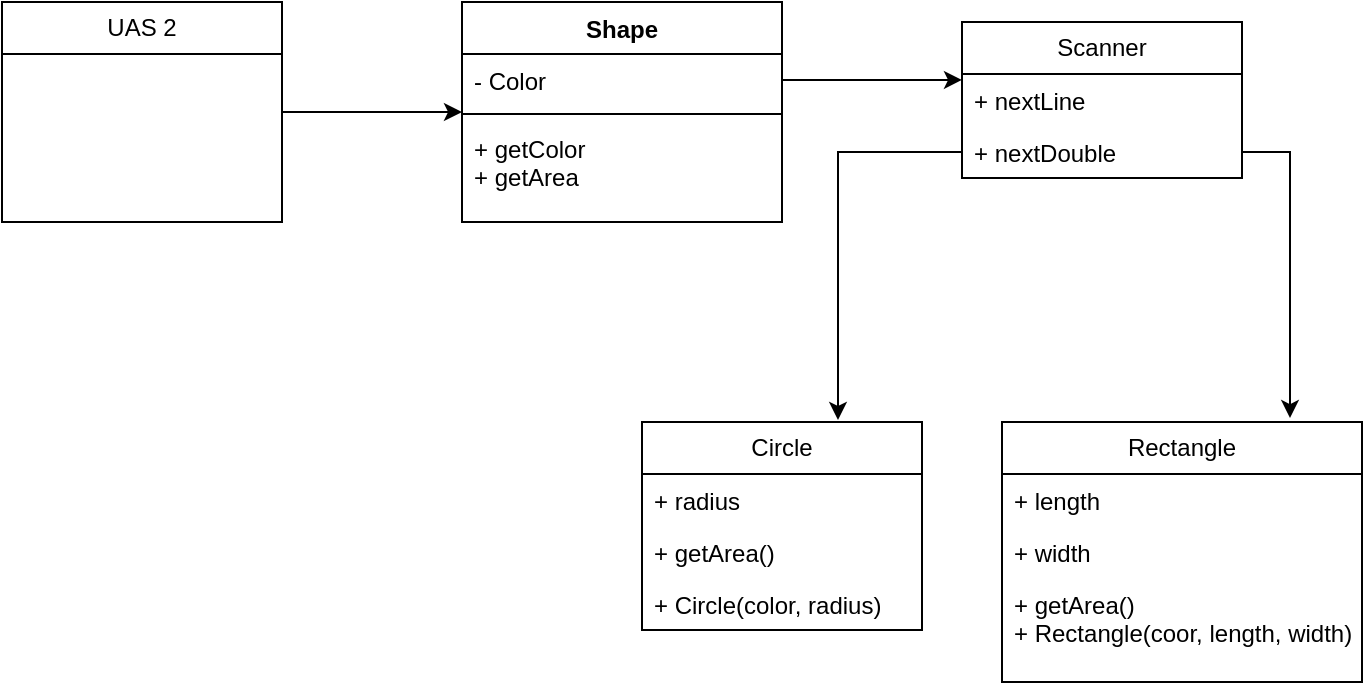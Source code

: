 <mxfile version="22.1.16" type="device">
  <diagram name="Page-1" id="KgnITqJ0b_qjcSqfZeuG">
    <mxGraphModel dx="880" dy="468" grid="1" gridSize="10" guides="1" tooltips="1" connect="1" arrows="1" fold="1" page="1" pageScale="1" pageWidth="827" pageHeight="1169" math="0" shadow="0">
      <root>
        <mxCell id="0" />
        <mxCell id="1" parent="0" />
        <mxCell id="Sd9uqM4BWNveCi-pMDjC-1" value="UAS 2" style="swimlane;fontStyle=0;childLayout=stackLayout;horizontal=1;startSize=26;fillColor=none;horizontalStack=0;resizeParent=1;resizeParentMax=0;resizeLast=0;collapsible=1;marginBottom=0;whiteSpace=wrap;html=1;" vertex="1" parent="1">
          <mxGeometry x="60" y="50" width="140" height="110" as="geometry" />
        </mxCell>
        <mxCell id="Sd9uqM4BWNveCi-pMDjC-5" value="Scanner" style="swimlane;fontStyle=0;childLayout=stackLayout;horizontal=1;startSize=26;fillColor=none;horizontalStack=0;resizeParent=1;resizeParentMax=0;resizeLast=0;collapsible=1;marginBottom=0;whiteSpace=wrap;html=1;" vertex="1" parent="1">
          <mxGeometry x="540" y="60" width="140" height="78" as="geometry" />
        </mxCell>
        <mxCell id="Sd9uqM4BWNveCi-pMDjC-7" value="+ nextLine" style="text;strokeColor=none;fillColor=none;align=left;verticalAlign=top;spacingLeft=4;spacingRight=4;overflow=hidden;rotatable=0;points=[[0,0.5],[1,0.5]];portConstraint=eastwest;whiteSpace=wrap;html=1;" vertex="1" parent="Sd9uqM4BWNveCi-pMDjC-5">
          <mxGeometry y="26" width="140" height="26" as="geometry" />
        </mxCell>
        <mxCell id="Sd9uqM4BWNveCi-pMDjC-8" value="+ nextDouble" style="text;strokeColor=none;fillColor=none;align=left;verticalAlign=top;spacingLeft=4;spacingRight=4;overflow=hidden;rotatable=0;points=[[0,0.5],[1,0.5]];portConstraint=eastwest;whiteSpace=wrap;html=1;" vertex="1" parent="Sd9uqM4BWNveCi-pMDjC-5">
          <mxGeometry y="52" width="140" height="26" as="geometry" />
        </mxCell>
        <mxCell id="Sd9uqM4BWNveCi-pMDjC-9" value="Shape" style="swimlane;fontStyle=1;align=center;verticalAlign=top;childLayout=stackLayout;horizontal=1;startSize=26;horizontalStack=0;resizeParent=1;resizeParentMax=0;resizeLast=0;collapsible=1;marginBottom=0;whiteSpace=wrap;html=1;" vertex="1" parent="1">
          <mxGeometry x="290" y="50" width="160" height="110" as="geometry" />
        </mxCell>
        <mxCell id="Sd9uqM4BWNveCi-pMDjC-10" value="- Color" style="text;strokeColor=none;fillColor=none;align=left;verticalAlign=top;spacingLeft=4;spacingRight=4;overflow=hidden;rotatable=0;points=[[0,0.5],[1,0.5]];portConstraint=eastwest;whiteSpace=wrap;html=1;" vertex="1" parent="Sd9uqM4BWNveCi-pMDjC-9">
          <mxGeometry y="26" width="160" height="26" as="geometry" />
        </mxCell>
        <mxCell id="Sd9uqM4BWNveCi-pMDjC-11" value="" style="line;strokeWidth=1;fillColor=none;align=left;verticalAlign=middle;spacingTop=-1;spacingLeft=3;spacingRight=3;rotatable=0;labelPosition=right;points=[];portConstraint=eastwest;strokeColor=inherit;" vertex="1" parent="Sd9uqM4BWNveCi-pMDjC-9">
          <mxGeometry y="52" width="160" height="8" as="geometry" />
        </mxCell>
        <mxCell id="Sd9uqM4BWNveCi-pMDjC-12" value="+ getColor&lt;br&gt;+ getArea" style="text;strokeColor=none;fillColor=none;align=left;verticalAlign=top;spacingLeft=4;spacingRight=4;overflow=hidden;rotatable=0;points=[[0,0.5],[1,0.5]];portConstraint=eastwest;whiteSpace=wrap;html=1;" vertex="1" parent="Sd9uqM4BWNveCi-pMDjC-9">
          <mxGeometry y="60" width="160" height="50" as="geometry" />
        </mxCell>
        <mxCell id="Sd9uqM4BWNveCi-pMDjC-14" value="Circle" style="swimlane;fontStyle=0;childLayout=stackLayout;horizontal=1;startSize=26;fillColor=none;horizontalStack=0;resizeParent=1;resizeParentMax=0;resizeLast=0;collapsible=1;marginBottom=0;whiteSpace=wrap;html=1;" vertex="1" parent="1">
          <mxGeometry x="380" y="260" width="140" height="104" as="geometry" />
        </mxCell>
        <mxCell id="Sd9uqM4BWNveCi-pMDjC-15" value="+ radius" style="text;strokeColor=none;fillColor=none;align=left;verticalAlign=top;spacingLeft=4;spacingRight=4;overflow=hidden;rotatable=0;points=[[0,0.5],[1,0.5]];portConstraint=eastwest;whiteSpace=wrap;html=1;" vertex="1" parent="Sd9uqM4BWNveCi-pMDjC-14">
          <mxGeometry y="26" width="140" height="26" as="geometry" />
        </mxCell>
        <mxCell id="Sd9uqM4BWNveCi-pMDjC-16" value="+ getArea()" style="text;strokeColor=none;fillColor=none;align=left;verticalAlign=top;spacingLeft=4;spacingRight=4;overflow=hidden;rotatable=0;points=[[0,0.5],[1,0.5]];portConstraint=eastwest;whiteSpace=wrap;html=1;" vertex="1" parent="Sd9uqM4BWNveCi-pMDjC-14">
          <mxGeometry y="52" width="140" height="26" as="geometry" />
        </mxCell>
        <mxCell id="Sd9uqM4BWNveCi-pMDjC-17" value="+ Circle(color, radius)" style="text;strokeColor=none;fillColor=none;align=left;verticalAlign=top;spacingLeft=4;spacingRight=4;overflow=hidden;rotatable=0;points=[[0,0.5],[1,0.5]];portConstraint=eastwest;whiteSpace=wrap;html=1;" vertex="1" parent="Sd9uqM4BWNveCi-pMDjC-14">
          <mxGeometry y="78" width="140" height="26" as="geometry" />
        </mxCell>
        <mxCell id="Sd9uqM4BWNveCi-pMDjC-18" value="Rectangle" style="swimlane;fontStyle=0;childLayout=stackLayout;horizontal=1;startSize=26;fillColor=none;horizontalStack=0;resizeParent=1;resizeParentMax=0;resizeLast=0;collapsible=1;marginBottom=0;whiteSpace=wrap;html=1;" vertex="1" parent="1">
          <mxGeometry x="560" y="260" width="180" height="130" as="geometry" />
        </mxCell>
        <mxCell id="Sd9uqM4BWNveCi-pMDjC-19" value="+ length" style="text;strokeColor=none;fillColor=none;align=left;verticalAlign=top;spacingLeft=4;spacingRight=4;overflow=hidden;rotatable=0;points=[[0,0.5],[1,0.5]];portConstraint=eastwest;whiteSpace=wrap;html=1;" vertex="1" parent="Sd9uqM4BWNveCi-pMDjC-18">
          <mxGeometry y="26" width="180" height="26" as="geometry" />
        </mxCell>
        <mxCell id="Sd9uqM4BWNveCi-pMDjC-20" value="+ width" style="text;strokeColor=none;fillColor=none;align=left;verticalAlign=top;spacingLeft=4;spacingRight=4;overflow=hidden;rotatable=0;points=[[0,0.5],[1,0.5]];portConstraint=eastwest;whiteSpace=wrap;html=1;" vertex="1" parent="Sd9uqM4BWNveCi-pMDjC-18">
          <mxGeometry y="52" width="180" height="26" as="geometry" />
        </mxCell>
        <mxCell id="Sd9uqM4BWNveCi-pMDjC-21" value="+ getArea()&lt;br&gt;+ Rectangle(coor, length, width)" style="text;strokeColor=none;fillColor=none;align=left;verticalAlign=top;spacingLeft=4;spacingRight=4;overflow=hidden;rotatable=0;points=[[0,0.5],[1,0.5]];portConstraint=eastwest;whiteSpace=wrap;html=1;" vertex="1" parent="Sd9uqM4BWNveCi-pMDjC-18">
          <mxGeometry y="78" width="180" height="52" as="geometry" />
        </mxCell>
        <mxCell id="Sd9uqM4BWNveCi-pMDjC-22" style="edgeStyle=orthogonalEdgeStyle;rounded=0;orthogonalLoop=1;jettySize=auto;html=1;exitX=1;exitY=0.5;exitDx=0;exitDy=0;entryX=0;entryY=-0.1;entryDx=0;entryDy=0;entryPerimeter=0;" edge="1" parent="1" source="Sd9uqM4BWNveCi-pMDjC-1" target="Sd9uqM4BWNveCi-pMDjC-12">
          <mxGeometry relative="1" as="geometry" />
        </mxCell>
        <mxCell id="Sd9uqM4BWNveCi-pMDjC-25" style="edgeStyle=orthogonalEdgeStyle;rounded=0;orthogonalLoop=1;jettySize=auto;html=1;exitX=1;exitY=0.5;exitDx=0;exitDy=0;entryX=0;entryY=0.115;entryDx=0;entryDy=0;entryPerimeter=0;" edge="1" parent="1" source="Sd9uqM4BWNveCi-pMDjC-10" target="Sd9uqM4BWNveCi-pMDjC-7">
          <mxGeometry relative="1" as="geometry" />
        </mxCell>
        <mxCell id="Sd9uqM4BWNveCi-pMDjC-26" style="edgeStyle=orthogonalEdgeStyle;rounded=0;orthogonalLoop=1;jettySize=auto;html=1;entryX=0.8;entryY=-0.015;entryDx=0;entryDy=0;entryPerimeter=0;" edge="1" parent="1" source="Sd9uqM4BWNveCi-pMDjC-8" target="Sd9uqM4BWNveCi-pMDjC-18">
          <mxGeometry relative="1" as="geometry" />
        </mxCell>
        <mxCell id="Sd9uqM4BWNveCi-pMDjC-28" style="edgeStyle=orthogonalEdgeStyle;rounded=0;orthogonalLoop=1;jettySize=auto;html=1;exitX=0;exitY=0.5;exitDx=0;exitDy=0;entryX=0.7;entryY=-0.01;entryDx=0;entryDy=0;entryPerimeter=0;" edge="1" parent="1" source="Sd9uqM4BWNveCi-pMDjC-8" target="Sd9uqM4BWNveCi-pMDjC-14">
          <mxGeometry relative="1" as="geometry" />
        </mxCell>
      </root>
    </mxGraphModel>
  </diagram>
</mxfile>
